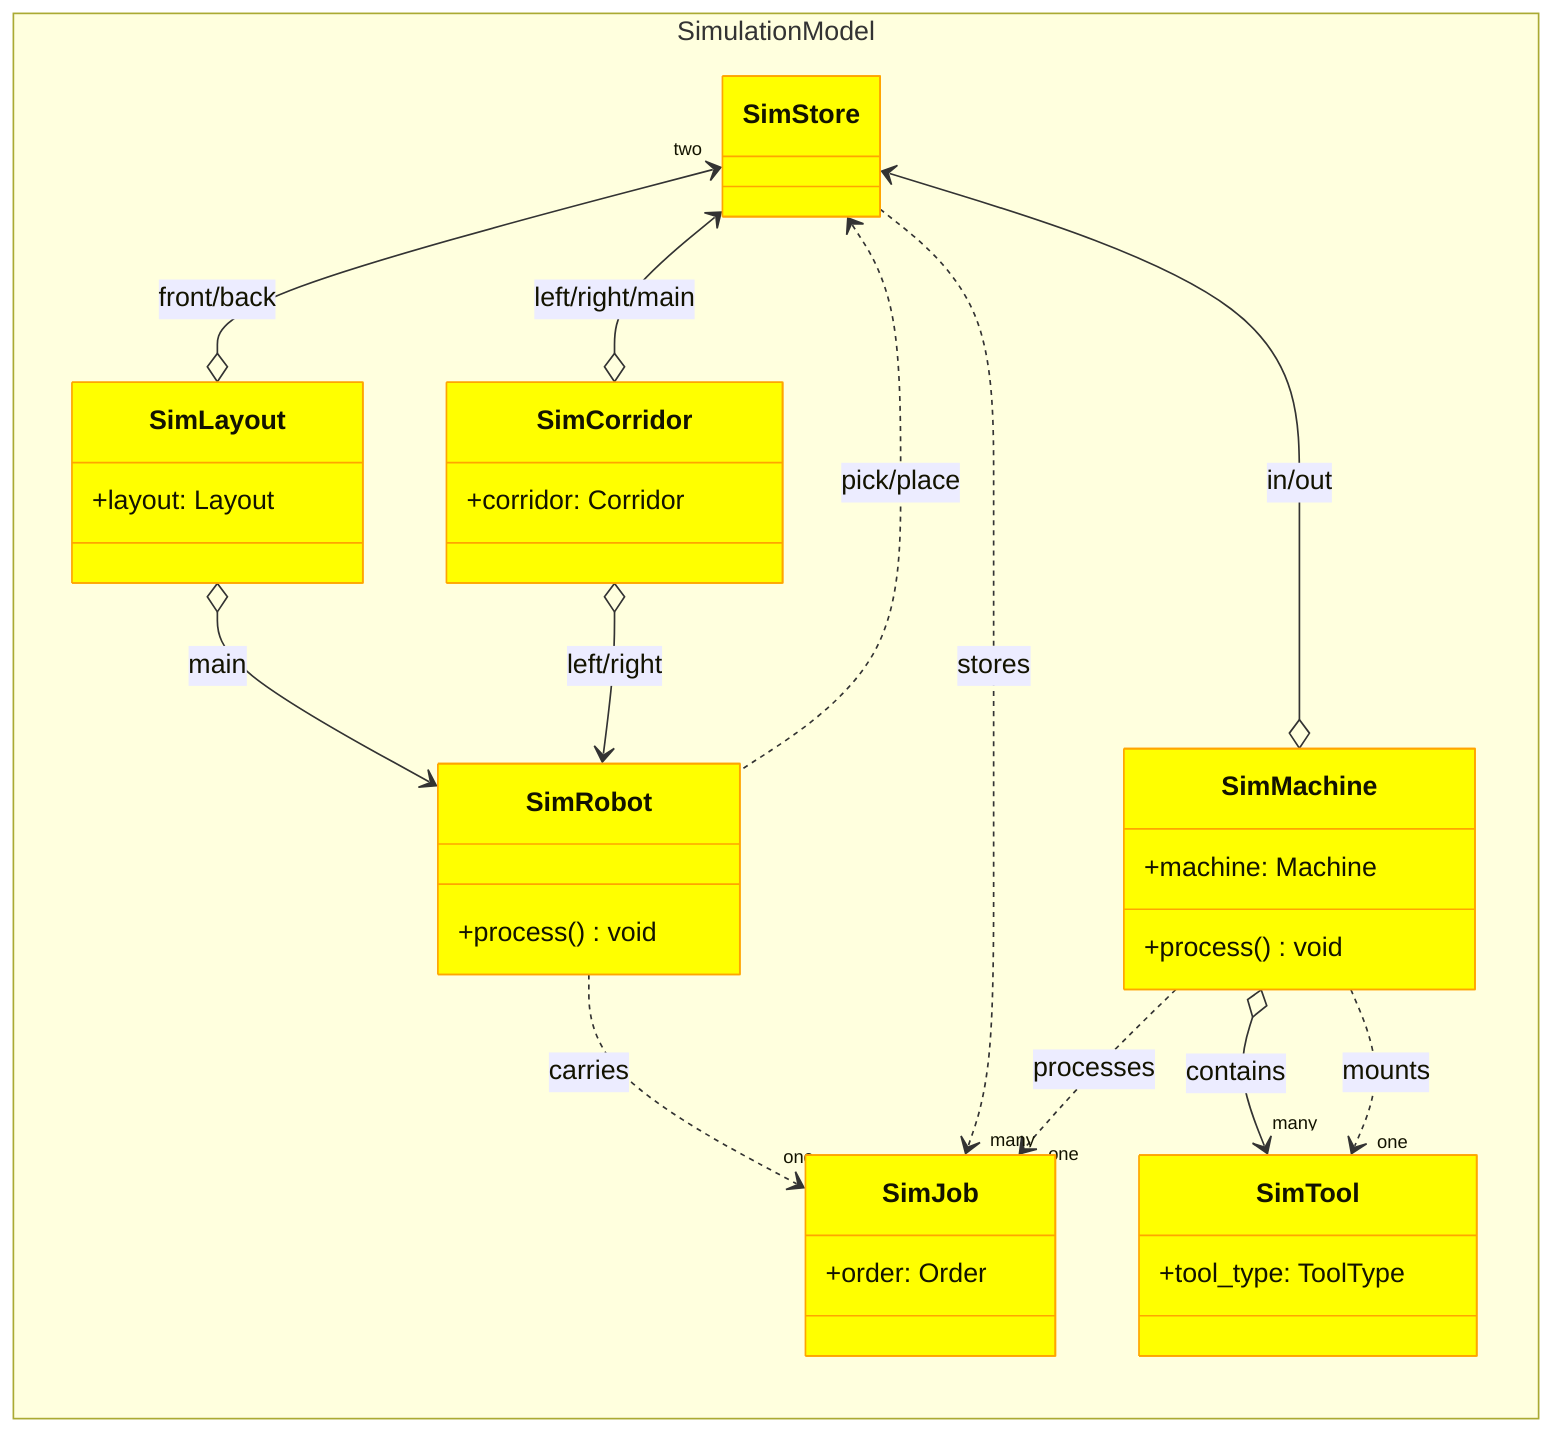 classDiagram

    direction LR

    namespace SimulationModel {

        class SimStore {
        }
        class SimJob {
            +order: Order
        }
        class SimRobot {
            +process() void
        }
        class SimMachine {
            +machine: Machine
            +process() void
        }
        class SimTool {
            +tool_type: ToolType
        }
        class SimCorridor {
            +corridor: Corridor
        }
        class SimLayout {
            +layout: Layout
        }

    }

    SimLayout o--> SimRobot: main

    SimCorridor o--> SimRobot: left/right

    SimStore <.. SimRobot: pick/place
    
    SimRobot ..>"one" SimJob: carries

    SimStore ..>"many" SimJob: stores
    SimStore <--o SimMachine: in/out
    SimStore <--o SimCorridor: left/right/main
    SimStore "two"<--o SimLayout: front/back

    SimMachine ..>"one" SimJob: processes
    SimMachine o-->"many" SimTool: contains
    SimMachine ..>"one" SimTool: mounts

    style SimRobot fill:yellow,stroke:orange
    style SimJob fill:yellow,stroke:orange
    style SimMachine fill:yellow,stroke:orange
    style SimTool fill:yellow,stroke:orange
    style SimStore fill:yellow,stroke:orange
    style SimCorridor fill:yellow,stroke:orange
    style SimLayout fill:yellow,stroke:orange